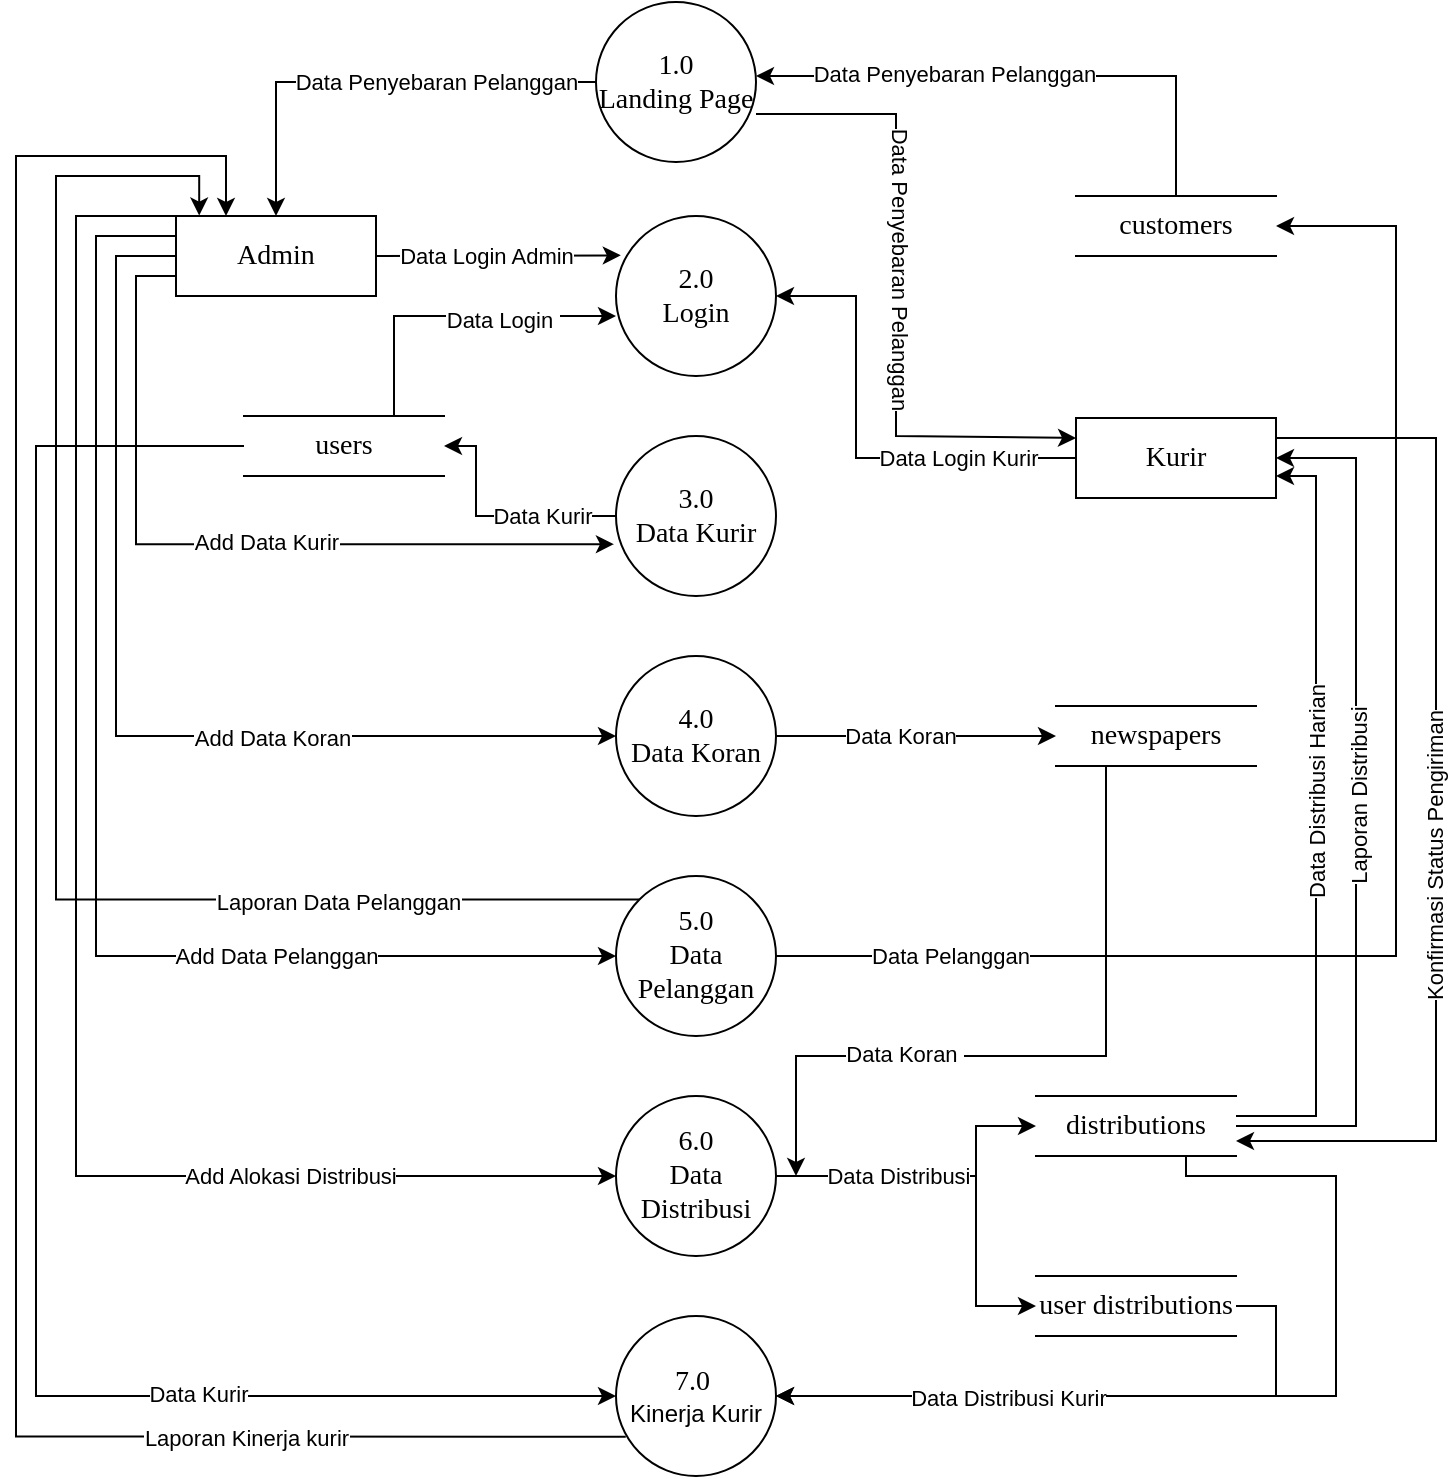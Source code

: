<mxfile version="22.0.2" type="github">
  <diagram name="Halaman-1" id="zbL0tHS9NxCWWQ_GLFmR">
    <mxGraphModel dx="1137" dy="754" grid="1" gridSize="10" guides="1" tooltips="1" connect="1" arrows="1" fold="1" page="1" pageScale="1" pageWidth="827" pageHeight="1169" math="0" shadow="0">
      <root>
        <mxCell id="0" />
        <mxCell id="1" parent="0" />
        <mxCell id="L02m6PkvPeWe66beyYOA-1" value="&lt;font style=&quot;font-size: 14px;&quot; face=&quot;Times New Roman&quot;&gt;1.0&lt;br&gt;Landing Page&lt;/font&gt;" style="ellipse;whiteSpace=wrap;html=1;aspect=fixed;" vertex="1" parent="1">
          <mxGeometry x="350" y="53" width="80" height="80" as="geometry" />
        </mxCell>
        <mxCell id="L02m6PkvPeWe66beyYOA-6" value="&lt;font face=&quot;Times New Roman&quot; style=&quot;font-size: 14px;&quot;&gt;2.0&lt;br&gt;Login&lt;/font&gt;" style="ellipse;whiteSpace=wrap;html=1;aspect=fixed;" vertex="1" parent="1">
          <mxGeometry x="360" y="160" width="80" height="80" as="geometry" />
        </mxCell>
        <mxCell id="L02m6PkvPeWe66beyYOA-37" style="edgeStyle=orthogonalEdgeStyle;rounded=0;orthogonalLoop=1;jettySize=auto;html=1;entryX=1;entryY=0.5;entryDx=0;entryDy=0;" edge="1" parent="1" source="L02m6PkvPeWe66beyYOA-7" target="L02m6PkvPeWe66beyYOA-14">
          <mxGeometry relative="1" as="geometry">
            <Array as="points">
              <mxPoint x="290" y="310" />
              <mxPoint x="290" y="275" />
            </Array>
          </mxGeometry>
        </mxCell>
        <mxCell id="L02m6PkvPeWe66beyYOA-44" value="Data Kurir" style="edgeLabel;html=1;align=center;verticalAlign=middle;resizable=0;points=[];" vertex="1" connectable="0" parent="L02m6PkvPeWe66beyYOA-37">
          <mxGeometry x="-0.25" y="-4" relative="1" as="geometry">
            <mxPoint x="8" y="4" as="offset" />
          </mxGeometry>
        </mxCell>
        <mxCell id="L02m6PkvPeWe66beyYOA-7" value="&lt;font face=&quot;Times New Roman&quot; style=&quot;font-size: 14px;&quot;&gt;3.0&lt;br&gt;Data Kurir&lt;/font&gt;" style="ellipse;whiteSpace=wrap;html=1;aspect=fixed;" vertex="1" parent="1">
          <mxGeometry x="360" y="270" width="80" height="80" as="geometry" />
        </mxCell>
        <mxCell id="L02m6PkvPeWe66beyYOA-45" style="edgeStyle=orthogonalEdgeStyle;rounded=0;orthogonalLoop=1;jettySize=auto;html=1;exitX=1;exitY=0.5;exitDx=0;exitDy=0;entryX=0;entryY=0.5;entryDx=0;entryDy=0;" edge="1" parent="1" source="L02m6PkvPeWe66beyYOA-8" target="L02m6PkvPeWe66beyYOA-18">
          <mxGeometry relative="1" as="geometry" />
        </mxCell>
        <mxCell id="L02m6PkvPeWe66beyYOA-46" value="Data Koran" style="edgeLabel;html=1;align=center;verticalAlign=middle;resizable=0;points=[];" vertex="1" connectable="0" parent="L02m6PkvPeWe66beyYOA-45">
          <mxGeometry x="-0.121" y="-3" relative="1" as="geometry">
            <mxPoint y="-3" as="offset" />
          </mxGeometry>
        </mxCell>
        <mxCell id="L02m6PkvPeWe66beyYOA-8" value="&lt;font face=&quot;Times New Roman&quot; style=&quot;font-size: 14px;&quot;&gt;4.0&lt;br&gt;Data Koran&lt;/font&gt;" style="ellipse;whiteSpace=wrap;html=1;aspect=fixed;" vertex="1" parent="1">
          <mxGeometry x="360" y="380" width="80" height="80" as="geometry" />
        </mxCell>
        <mxCell id="L02m6PkvPeWe66beyYOA-48" style="edgeStyle=orthogonalEdgeStyle;rounded=0;orthogonalLoop=1;jettySize=auto;html=1;exitX=1;exitY=0.5;exitDx=0;exitDy=0;entryX=1;entryY=0.5;entryDx=0;entryDy=0;" edge="1" parent="1" source="L02m6PkvPeWe66beyYOA-9" target="L02m6PkvPeWe66beyYOA-15">
          <mxGeometry relative="1" as="geometry">
            <Array as="points">
              <mxPoint x="750" y="530" />
              <mxPoint x="750" y="165" />
            </Array>
          </mxGeometry>
        </mxCell>
        <mxCell id="L02m6PkvPeWe66beyYOA-49" value="Data Pelanggan" style="edgeLabel;html=1;align=center;verticalAlign=middle;resizable=0;points=[];" vertex="1" connectable="0" parent="L02m6PkvPeWe66beyYOA-48">
          <mxGeometry x="-0.812" y="2" relative="1" as="geometry">
            <mxPoint x="18" y="2" as="offset" />
          </mxGeometry>
        </mxCell>
        <mxCell id="L02m6PkvPeWe66beyYOA-55" style="edgeStyle=orthogonalEdgeStyle;rounded=0;orthogonalLoop=1;jettySize=auto;html=1;exitX=0;exitY=0;exitDx=0;exitDy=0;entryX=0.116;entryY=-0.005;entryDx=0;entryDy=0;entryPerimeter=0;" edge="1" parent="1" source="L02m6PkvPeWe66beyYOA-9" target="L02m6PkvPeWe66beyYOA-12">
          <mxGeometry relative="1" as="geometry">
            <Array as="points">
              <mxPoint x="80" y="502" />
              <mxPoint x="80" y="140" />
              <mxPoint x="152" y="140" />
            </Array>
          </mxGeometry>
        </mxCell>
        <mxCell id="L02m6PkvPeWe66beyYOA-56" value="Laporan Data Pelanggan" style="edgeLabel;html=1;align=center;verticalAlign=middle;resizable=0;points=[];" vertex="1" connectable="0" parent="L02m6PkvPeWe66beyYOA-55">
          <mxGeometry x="-0.595" y="1" relative="1" as="geometry">
            <mxPoint as="offset" />
          </mxGeometry>
        </mxCell>
        <mxCell id="L02m6PkvPeWe66beyYOA-9" value="&lt;font face=&quot;Times New Roman&quot; style=&quot;font-size: 14px;&quot;&gt;5.0&lt;br&gt;Data Pelanggan&lt;/font&gt;" style="ellipse;whiteSpace=wrap;html=1;aspect=fixed;" vertex="1" parent="1">
          <mxGeometry x="360" y="490" width="80" height="80" as="geometry" />
        </mxCell>
        <mxCell id="L02m6PkvPeWe66beyYOA-50" style="edgeStyle=orthogonalEdgeStyle;rounded=0;orthogonalLoop=1;jettySize=auto;html=1;exitX=1;exitY=0.5;exitDx=0;exitDy=0;entryX=0;entryY=0.5;entryDx=0;entryDy=0;" edge="1" parent="1" source="L02m6PkvPeWe66beyYOA-10" target="L02m6PkvPeWe66beyYOA-16">
          <mxGeometry relative="1" as="geometry">
            <Array as="points">
              <mxPoint x="540" y="640" />
              <mxPoint x="540" y="615" />
            </Array>
          </mxGeometry>
        </mxCell>
        <mxCell id="L02m6PkvPeWe66beyYOA-51" style="edgeStyle=orthogonalEdgeStyle;rounded=0;orthogonalLoop=1;jettySize=auto;html=1;exitX=1;exitY=0.5;exitDx=0;exitDy=0;entryX=0;entryY=0.5;entryDx=0;entryDy=0;" edge="1" parent="1" source="L02m6PkvPeWe66beyYOA-10" target="L02m6PkvPeWe66beyYOA-17">
          <mxGeometry relative="1" as="geometry">
            <Array as="points">
              <mxPoint x="540" y="640" />
              <mxPoint x="540" y="705" />
            </Array>
          </mxGeometry>
        </mxCell>
        <mxCell id="L02m6PkvPeWe66beyYOA-52" value="Data Distribusi" style="edgeLabel;html=1;align=center;verticalAlign=middle;resizable=0;points=[];" vertex="1" connectable="0" parent="L02m6PkvPeWe66beyYOA-51">
          <mxGeometry x="-0.735" y="-1" relative="1" as="geometry">
            <mxPoint x="35" y="-1" as="offset" />
          </mxGeometry>
        </mxCell>
        <mxCell id="L02m6PkvPeWe66beyYOA-10" value="&lt;font face=&quot;Times New Roman&quot; style=&quot;font-size: 14px;&quot;&gt;6.0&lt;br&gt;Data Distribusi&lt;/font&gt;" style="ellipse;whiteSpace=wrap;html=1;aspect=fixed;" vertex="1" parent="1">
          <mxGeometry x="360" y="600" width="80" height="80" as="geometry" />
        </mxCell>
        <mxCell id="L02m6PkvPeWe66beyYOA-38" style="edgeStyle=orthogonalEdgeStyle;rounded=0;orthogonalLoop=1;jettySize=auto;html=1;entryX=0;entryY=0.5;entryDx=0;entryDy=0;exitX=0;exitY=0.25;exitDx=0;exitDy=0;" edge="1" parent="1" source="L02m6PkvPeWe66beyYOA-12" target="L02m6PkvPeWe66beyYOA-8">
          <mxGeometry relative="1" as="geometry">
            <Array as="points">
              <mxPoint x="140" y="180" />
              <mxPoint x="110" y="180" />
              <mxPoint x="110" y="420" />
            </Array>
          </mxGeometry>
        </mxCell>
        <mxCell id="L02m6PkvPeWe66beyYOA-39" value="Add Data Koran" style="edgeLabel;html=1;align=center;verticalAlign=middle;resizable=0;points=[];" vertex="1" connectable="0" parent="L02m6PkvPeWe66beyYOA-38">
          <mxGeometry x="0.35" y="-1" relative="1" as="geometry">
            <mxPoint as="offset" />
          </mxGeometry>
        </mxCell>
        <mxCell id="L02m6PkvPeWe66beyYOA-42" style="edgeStyle=orthogonalEdgeStyle;rounded=0;orthogonalLoop=1;jettySize=auto;html=1;exitX=0;exitY=0;exitDx=0;exitDy=0;entryX=0;entryY=0.5;entryDx=0;entryDy=0;" edge="1" parent="1" source="L02m6PkvPeWe66beyYOA-12" target="L02m6PkvPeWe66beyYOA-10">
          <mxGeometry relative="1" as="geometry">
            <Array as="points">
              <mxPoint x="90" y="160" />
              <mxPoint x="90" y="640" />
            </Array>
          </mxGeometry>
        </mxCell>
        <mxCell id="L02m6PkvPeWe66beyYOA-43" value="Add Alokasi Distribusi" style="edgeLabel;html=1;align=center;verticalAlign=middle;resizable=0;points=[];" vertex="1" connectable="0" parent="L02m6PkvPeWe66beyYOA-42">
          <mxGeometry x="0.485" y="-3" relative="1" as="geometry">
            <mxPoint x="43" y="-3" as="offset" />
          </mxGeometry>
        </mxCell>
        <mxCell id="L02m6PkvPeWe66beyYOA-12" value="&lt;font style=&quot;font-size: 14px;&quot; face=&quot;Times New Roman&quot;&gt;Admin&lt;/font&gt;" style="rounded=0;whiteSpace=wrap;html=1;" vertex="1" parent="1">
          <mxGeometry x="140" y="160" width="100" height="40" as="geometry" />
        </mxCell>
        <mxCell id="L02m6PkvPeWe66beyYOA-25" style="edgeStyle=orthogonalEdgeStyle;rounded=0;orthogonalLoop=1;jettySize=auto;html=1;exitX=0;exitY=0.5;exitDx=0;exitDy=0;entryX=1;entryY=0.5;entryDx=0;entryDy=0;" edge="1" parent="1" source="L02m6PkvPeWe66beyYOA-13" target="L02m6PkvPeWe66beyYOA-6">
          <mxGeometry relative="1" as="geometry">
            <mxPoint x="430" y="200" as="targetPoint" />
            <Array as="points">
              <mxPoint x="480" y="281" />
              <mxPoint x="480" y="200" />
            </Array>
          </mxGeometry>
        </mxCell>
        <mxCell id="L02m6PkvPeWe66beyYOA-27" value="Data Login Kurir" style="edgeLabel;html=1;align=center;verticalAlign=middle;resizable=0;points=[];" vertex="1" connectable="0" parent="L02m6PkvPeWe66beyYOA-25">
          <mxGeometry x="-0.76" y="3" relative="1" as="geometry">
            <mxPoint x="-32" y="-3" as="offset" />
          </mxGeometry>
        </mxCell>
        <mxCell id="L02m6PkvPeWe66beyYOA-61" style="edgeStyle=orthogonalEdgeStyle;rounded=0;orthogonalLoop=1;jettySize=auto;html=1;exitX=1;exitY=0.25;exitDx=0;exitDy=0;entryX=1;entryY=0.75;entryDx=0;entryDy=0;" edge="1" parent="1" source="L02m6PkvPeWe66beyYOA-13" target="L02m6PkvPeWe66beyYOA-16">
          <mxGeometry relative="1" as="geometry">
            <Array as="points">
              <mxPoint x="770" y="271" />
              <mxPoint x="770" y="622" />
            </Array>
          </mxGeometry>
        </mxCell>
        <mxCell id="L02m6PkvPeWe66beyYOA-62" value="Konfirmasi Status Pengiriman" style="edgeLabel;html=1;align=center;verticalAlign=middle;resizable=0;points=[];rotation=-90;" vertex="1" connectable="0" parent="L02m6PkvPeWe66beyYOA-61">
          <mxGeometry x="0.087" y="1" relative="1" as="geometry">
            <mxPoint x="-2" as="offset" />
          </mxGeometry>
        </mxCell>
        <mxCell id="L02m6PkvPeWe66beyYOA-13" value="&lt;font style=&quot;font-size: 14px;&quot; face=&quot;Times New Roman&quot;&gt;Kurir&lt;/font&gt;" style="rounded=0;whiteSpace=wrap;html=1;" vertex="1" parent="1">
          <mxGeometry x="590" y="261" width="100" height="40" as="geometry" />
        </mxCell>
        <mxCell id="L02m6PkvPeWe66beyYOA-65" style="edgeStyle=orthogonalEdgeStyle;rounded=0;orthogonalLoop=1;jettySize=auto;html=1;exitX=0;exitY=0.5;exitDx=0;exitDy=0;entryX=0;entryY=0.5;entryDx=0;entryDy=0;" edge="1" parent="1" source="L02m6PkvPeWe66beyYOA-14" target="L02m6PkvPeWe66beyYOA-63">
          <mxGeometry relative="1" as="geometry">
            <Array as="points">
              <mxPoint x="70" y="275" />
              <mxPoint x="70" y="750" />
            </Array>
          </mxGeometry>
        </mxCell>
        <mxCell id="L02m6PkvPeWe66beyYOA-66" value="Data Kurir" style="edgeLabel;html=1;align=center;verticalAlign=middle;resizable=0;points=[];" vertex="1" connectable="0" parent="L02m6PkvPeWe66beyYOA-65">
          <mxGeometry x="0.518" y="4" relative="1" as="geometry">
            <mxPoint y="3" as="offset" />
          </mxGeometry>
        </mxCell>
        <mxCell id="L02m6PkvPeWe66beyYOA-14" value="&lt;font style=&quot;font-size: 14px;&quot; face=&quot;Times New Roman&quot;&gt;users&lt;/font&gt;" style="html=1;dashed=0;whiteSpace=wrap;shape=partialRectangle;right=0;left=0;" vertex="1" parent="1">
          <mxGeometry x="174" y="260" width="100" height="30" as="geometry" />
        </mxCell>
        <mxCell id="L02m6PkvPeWe66beyYOA-15" value="&lt;font style=&quot;font-size: 14px;&quot; face=&quot;Times New Roman&quot;&gt;customers&lt;/font&gt;" style="html=1;dashed=0;whiteSpace=wrap;shape=partialRectangle;right=0;left=0;" vertex="1" parent="1">
          <mxGeometry x="590" y="150" width="100" height="30" as="geometry" />
        </mxCell>
        <mxCell id="L02m6PkvPeWe66beyYOA-57" style="edgeStyle=orthogonalEdgeStyle;rounded=0;orthogonalLoop=1;jettySize=auto;html=1;" edge="1" parent="1" source="L02m6PkvPeWe66beyYOA-16">
          <mxGeometry relative="1" as="geometry">
            <mxPoint x="690" y="290" as="targetPoint" />
            <Array as="points">
              <mxPoint x="710" y="610" />
              <mxPoint x="710" y="290" />
            </Array>
          </mxGeometry>
        </mxCell>
        <mxCell id="L02m6PkvPeWe66beyYOA-58" value="Data Distribusi Harian" style="edgeLabel;html=1;align=center;verticalAlign=middle;resizable=0;points=[];rotation=-90;" vertex="1" connectable="0" parent="L02m6PkvPeWe66beyYOA-57">
          <mxGeometry x="0.064" y="4" relative="1" as="geometry">
            <mxPoint x="4" as="offset" />
          </mxGeometry>
        </mxCell>
        <mxCell id="L02m6PkvPeWe66beyYOA-59" style="edgeStyle=orthogonalEdgeStyle;rounded=0;orthogonalLoop=1;jettySize=auto;html=1;exitX=1;exitY=0.5;exitDx=0;exitDy=0;entryX=1;entryY=0.5;entryDx=0;entryDy=0;" edge="1" parent="1" source="L02m6PkvPeWe66beyYOA-16" target="L02m6PkvPeWe66beyYOA-13">
          <mxGeometry relative="1" as="geometry">
            <Array as="points">
              <mxPoint x="730" y="615" />
              <mxPoint x="730" y="281" />
            </Array>
          </mxGeometry>
        </mxCell>
        <mxCell id="L02m6PkvPeWe66beyYOA-60" value="Laporan Distribusi" style="edgeLabel;html=1;align=center;verticalAlign=middle;resizable=0;points=[];rotation=-90;" vertex="1" connectable="0" parent="L02m6PkvPeWe66beyYOA-59">
          <mxGeometry x="-0.175" y="-1" relative="1" as="geometry">
            <mxPoint y="-46" as="offset" />
          </mxGeometry>
        </mxCell>
        <mxCell id="L02m6PkvPeWe66beyYOA-67" style="edgeStyle=orthogonalEdgeStyle;rounded=0;orthogonalLoop=1;jettySize=auto;html=1;exitX=0.75;exitY=1;exitDx=0;exitDy=0;entryX=1;entryY=0.5;entryDx=0;entryDy=0;" edge="1" parent="1" source="L02m6PkvPeWe66beyYOA-16" target="L02m6PkvPeWe66beyYOA-63">
          <mxGeometry relative="1" as="geometry">
            <Array as="points">
              <mxPoint x="645" y="640" />
              <mxPoint x="720" y="640" />
              <mxPoint x="720" y="750" />
            </Array>
          </mxGeometry>
        </mxCell>
        <mxCell id="L02m6PkvPeWe66beyYOA-16" value="&lt;font style=&quot;font-size: 14px;&quot; face=&quot;Times New Roman&quot;&gt;distributions&lt;/font&gt;" style="html=1;dashed=0;whiteSpace=wrap;shape=partialRectangle;right=0;left=0;" vertex="1" parent="1">
          <mxGeometry x="570" y="600" width="100" height="30" as="geometry" />
        </mxCell>
        <mxCell id="L02m6PkvPeWe66beyYOA-68" style="edgeStyle=orthogonalEdgeStyle;rounded=0;orthogonalLoop=1;jettySize=auto;html=1;exitX=1;exitY=0.5;exitDx=0;exitDy=0;entryX=1;entryY=0.5;entryDx=0;entryDy=0;" edge="1" parent="1" source="L02m6PkvPeWe66beyYOA-17" target="L02m6PkvPeWe66beyYOA-63">
          <mxGeometry relative="1" as="geometry" />
        </mxCell>
        <mxCell id="L02m6PkvPeWe66beyYOA-69" value="Data Distribusi Kurir" style="edgeLabel;html=1;align=center;verticalAlign=middle;resizable=0;points=[];" vertex="1" connectable="0" parent="L02m6PkvPeWe66beyYOA-68">
          <mxGeometry x="0.268" y="1" relative="1" as="geometry">
            <mxPoint as="offset" />
          </mxGeometry>
        </mxCell>
        <mxCell id="L02m6PkvPeWe66beyYOA-17" value="&lt;font style=&quot;font-size: 14px;&quot; face=&quot;Times New Roman&quot;&gt;user distributions&lt;/font&gt;" style="html=1;dashed=0;whiteSpace=wrap;shape=partialRectangle;right=0;left=0;" vertex="1" parent="1">
          <mxGeometry x="570" y="690" width="100" height="30" as="geometry" />
        </mxCell>
        <mxCell id="L02m6PkvPeWe66beyYOA-53" style="edgeStyle=orthogonalEdgeStyle;rounded=0;orthogonalLoop=1;jettySize=auto;html=1;exitX=0.25;exitY=1;exitDx=0;exitDy=0;" edge="1" parent="1" source="L02m6PkvPeWe66beyYOA-18">
          <mxGeometry relative="1" as="geometry">
            <mxPoint x="450" y="640" as="targetPoint" />
            <Array as="points">
              <mxPoint x="605" y="580" />
              <mxPoint x="450" y="580" />
            </Array>
          </mxGeometry>
        </mxCell>
        <mxCell id="L02m6PkvPeWe66beyYOA-54" value="Data Koran&amp;nbsp;" style="edgeLabel;html=1;align=center;verticalAlign=middle;resizable=0;points=[];" vertex="1" connectable="0" parent="L02m6PkvPeWe66beyYOA-53">
          <mxGeometry x="0.366" y="-1" relative="1" as="geometry">
            <mxPoint as="offset" />
          </mxGeometry>
        </mxCell>
        <mxCell id="L02m6PkvPeWe66beyYOA-18" value="&lt;font style=&quot;font-size: 14px;&quot; face=&quot;Times New Roman&quot;&gt;newspapers&lt;/font&gt;" style="html=1;dashed=0;whiteSpace=wrap;shape=partialRectangle;right=0;left=0;" vertex="1" parent="1">
          <mxGeometry x="580" y="405" width="100" height="30" as="geometry" />
        </mxCell>
        <mxCell id="L02m6PkvPeWe66beyYOA-19" value="" style="endArrow=classic;html=1;rounded=0;exitX=0.5;exitY=0;exitDx=0;exitDy=0;" edge="1" parent="1" source="L02m6PkvPeWe66beyYOA-15">
          <mxGeometry width="50" height="50" relative="1" as="geometry">
            <mxPoint x="510" y="390" as="sourcePoint" />
            <mxPoint x="430" y="90" as="targetPoint" />
            <Array as="points">
              <mxPoint x="640" y="90" />
            </Array>
          </mxGeometry>
        </mxCell>
        <mxCell id="L02m6PkvPeWe66beyYOA-21" value="Data Penyebaran Pelanggan" style="edgeLabel;html=1;align=center;verticalAlign=middle;resizable=0;points=[];" vertex="1" connectable="0" parent="L02m6PkvPeWe66beyYOA-19">
          <mxGeometry x="0.703" y="2" relative="1" as="geometry">
            <mxPoint x="59" y="-3" as="offset" />
          </mxGeometry>
        </mxCell>
        <mxCell id="L02m6PkvPeWe66beyYOA-22" value="" style="endArrow=classic;html=1;rounded=0;exitX=1;exitY=0.5;exitDx=0;exitDy=0;entryX=0.03;entryY=0.246;entryDx=0;entryDy=0;entryPerimeter=0;" edge="1" parent="1" source="L02m6PkvPeWe66beyYOA-12" target="L02m6PkvPeWe66beyYOA-6">
          <mxGeometry width="50" height="50" relative="1" as="geometry">
            <mxPoint x="510" y="390" as="sourcePoint" />
            <mxPoint x="350" y="180" as="targetPoint" />
          </mxGeometry>
        </mxCell>
        <mxCell id="L02m6PkvPeWe66beyYOA-23" value="Data Login Admin" style="edgeLabel;html=1;align=center;verticalAlign=middle;resizable=0;points=[];" vertex="1" connectable="0" parent="L02m6PkvPeWe66beyYOA-22">
          <mxGeometry x="-0.292" y="1" relative="1" as="geometry">
            <mxPoint x="11" y="1" as="offset" />
          </mxGeometry>
        </mxCell>
        <mxCell id="L02m6PkvPeWe66beyYOA-28" value="" style="endArrow=classic;html=1;rounded=0;exitX=0;exitY=0.5;exitDx=0;exitDy=0;entryX=0.5;entryY=0;entryDx=0;entryDy=0;" edge="1" parent="1" source="L02m6PkvPeWe66beyYOA-1" target="L02m6PkvPeWe66beyYOA-12">
          <mxGeometry width="50" height="50" relative="1" as="geometry">
            <mxPoint x="510" y="390" as="sourcePoint" />
            <mxPoint x="560" y="340" as="targetPoint" />
            <Array as="points">
              <mxPoint x="190" y="93" />
            </Array>
          </mxGeometry>
        </mxCell>
        <mxCell id="L02m6PkvPeWe66beyYOA-29" value="Data Penyebaran Pelanggan" style="edgeLabel;html=1;align=center;verticalAlign=middle;resizable=0;points=[];" vertex="1" connectable="0" parent="L02m6PkvPeWe66beyYOA-28">
          <mxGeometry x="-0.209" y="-2" relative="1" as="geometry">
            <mxPoint x="10" y="2" as="offset" />
          </mxGeometry>
        </mxCell>
        <mxCell id="L02m6PkvPeWe66beyYOA-30" value="" style="endArrow=classic;html=1;rounded=0;entryX=0;entryY=0.25;entryDx=0;entryDy=0;entryPerimeter=0;" edge="1" parent="1" target="L02m6PkvPeWe66beyYOA-13">
          <mxGeometry width="50" height="50" relative="1" as="geometry">
            <mxPoint x="430" y="109" as="sourcePoint" />
            <mxPoint x="200" y="170" as="targetPoint" />
            <Array as="points">
              <mxPoint x="500" y="109" />
              <mxPoint x="500" y="270" />
            </Array>
          </mxGeometry>
        </mxCell>
        <mxCell id="L02m6PkvPeWe66beyYOA-31" value="Data Penyebaran Pelanggan" style="edgeLabel;html=1;align=center;verticalAlign=middle;resizable=0;points=[];rotation=90;" vertex="1" connectable="0" parent="L02m6PkvPeWe66beyYOA-30">
          <mxGeometry x="-0.209" y="-2" relative="1" as="geometry">
            <mxPoint x="4" y="20" as="offset" />
          </mxGeometry>
        </mxCell>
        <mxCell id="L02m6PkvPeWe66beyYOA-32" style="edgeStyle=orthogonalEdgeStyle;rounded=0;orthogonalLoop=1;jettySize=auto;html=1;exitX=0.75;exitY=0;exitDx=0;exitDy=0;" edge="1" parent="1" source="L02m6PkvPeWe66beyYOA-14">
          <mxGeometry relative="1" as="geometry">
            <mxPoint x="360" y="210" as="targetPoint" />
            <mxPoint x="600" y="291" as="sourcePoint" />
            <Array as="points">
              <mxPoint x="255" y="210" />
              <mxPoint x="360" y="210" />
            </Array>
          </mxGeometry>
        </mxCell>
        <mxCell id="L02m6PkvPeWe66beyYOA-33" value="Data Login&amp;nbsp;" style="edgeLabel;html=1;align=center;verticalAlign=middle;resizable=0;points=[];" vertex="1" connectable="0" parent="L02m6PkvPeWe66beyYOA-32">
          <mxGeometry x="-0.76" y="3" relative="1" as="geometry">
            <mxPoint x="57" y="-29" as="offset" />
          </mxGeometry>
        </mxCell>
        <mxCell id="L02m6PkvPeWe66beyYOA-35" style="edgeStyle=orthogonalEdgeStyle;rounded=0;orthogonalLoop=1;jettySize=auto;html=1;entryX=-0.013;entryY=0.676;entryDx=0;entryDy=0;entryPerimeter=0;" edge="1" parent="1" source="L02m6PkvPeWe66beyYOA-12" target="L02m6PkvPeWe66beyYOA-7">
          <mxGeometry relative="1" as="geometry">
            <Array as="points">
              <mxPoint x="120" y="190" />
              <mxPoint x="120" y="324" />
            </Array>
          </mxGeometry>
        </mxCell>
        <mxCell id="L02m6PkvPeWe66beyYOA-36" value="Add Data Kurir" style="edgeLabel;html=1;align=center;verticalAlign=middle;resizable=0;points=[];" vertex="1" connectable="0" parent="L02m6PkvPeWe66beyYOA-35">
          <mxGeometry x="0.111" y="-1" relative="1" as="geometry">
            <mxPoint y="-2" as="offset" />
          </mxGeometry>
        </mxCell>
        <mxCell id="L02m6PkvPeWe66beyYOA-40" style="edgeStyle=orthogonalEdgeStyle;rounded=0;orthogonalLoop=1;jettySize=auto;html=1;" edge="1" parent="1">
          <mxGeometry relative="1" as="geometry">
            <mxPoint x="140" y="170" as="sourcePoint" />
            <mxPoint x="360" y="530" as="targetPoint" />
            <Array as="points">
              <mxPoint x="140" y="180" />
              <mxPoint x="140" y="170" />
              <mxPoint x="100" y="170" />
              <mxPoint x="100" y="530" />
              <mxPoint x="360" y="530" />
            </Array>
          </mxGeometry>
        </mxCell>
        <mxCell id="L02m6PkvPeWe66beyYOA-41" value="Add Data Pelanggan" style="edgeLabel;html=1;align=center;verticalAlign=middle;resizable=0;points=[];" vertex="1" connectable="0" parent="L02m6PkvPeWe66beyYOA-40">
          <mxGeometry x="0.35" y="-1" relative="1" as="geometry">
            <mxPoint x="51" y="-1" as="offset" />
          </mxGeometry>
        </mxCell>
        <mxCell id="L02m6PkvPeWe66beyYOA-71" style="edgeStyle=orthogonalEdgeStyle;rounded=0;orthogonalLoop=1;jettySize=auto;html=1;exitX=0.061;exitY=0.754;exitDx=0;exitDy=0;entryX=0.25;entryY=0;entryDx=0;entryDy=0;exitPerimeter=0;" edge="1" parent="1" source="L02m6PkvPeWe66beyYOA-63" target="L02m6PkvPeWe66beyYOA-12">
          <mxGeometry relative="1" as="geometry">
            <Array as="points">
              <mxPoint x="60" y="770" />
              <mxPoint x="60" y="130" />
              <mxPoint x="165" y="130" />
            </Array>
          </mxGeometry>
        </mxCell>
        <mxCell id="L02m6PkvPeWe66beyYOA-72" value="Laporan Kinerja kurir" style="edgeLabel;html=1;align=center;verticalAlign=middle;resizable=0;points=[];" vertex="1" connectable="0" parent="L02m6PkvPeWe66beyYOA-71">
          <mxGeometry x="-0.57" relative="1" as="geometry">
            <mxPoint x="42" as="offset" />
          </mxGeometry>
        </mxCell>
        <mxCell id="L02m6PkvPeWe66beyYOA-63" value="&lt;font face=&quot;Times New Roman&quot;&gt;&lt;span style=&quot;font-size: 14px;&quot;&gt;7.0&amp;nbsp;&lt;br&gt;&lt;/span&gt;&lt;/font&gt;Kinerja Kurir" style="ellipse;whiteSpace=wrap;html=1;aspect=fixed;" vertex="1" parent="1">
          <mxGeometry x="360" y="710" width="80" height="80" as="geometry" />
        </mxCell>
      </root>
    </mxGraphModel>
  </diagram>
</mxfile>
